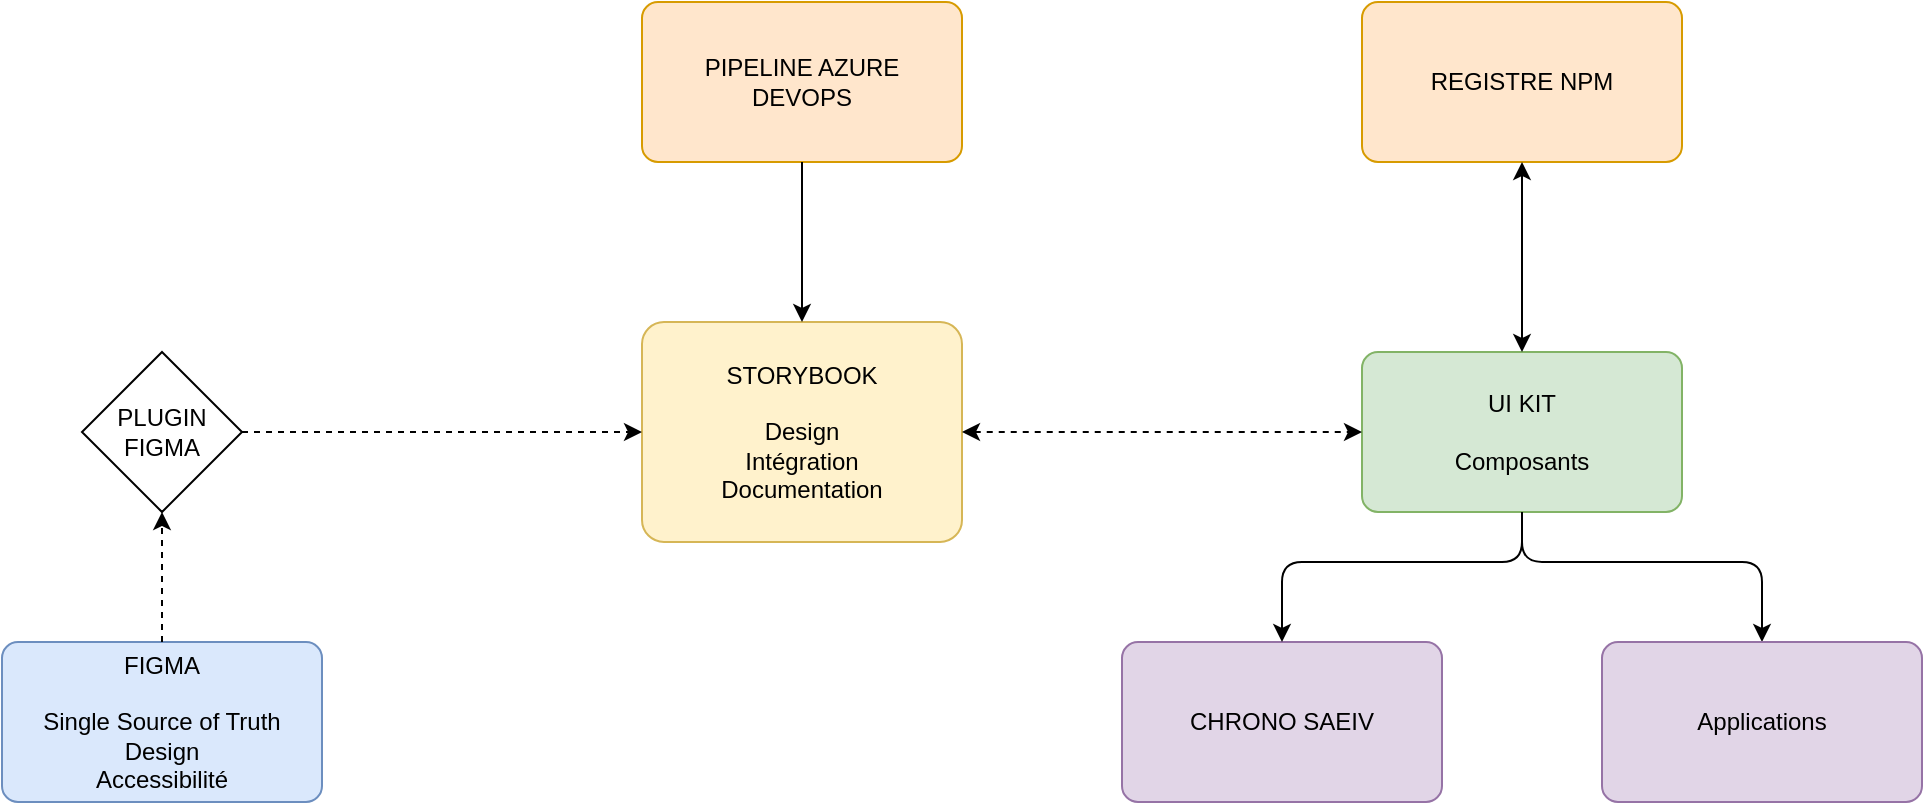 <mxfile version="15.0.3" type="github">
  <diagram name="Page-1" id="c7488fd3-1785-93aa-aadb-54a6760d102a">
    <mxGraphModel dx="1185" dy="643" grid="1" gridSize="10" guides="1" tooltips="1" connect="1" arrows="1" fold="1" page="1" pageScale="1" pageWidth="1100" pageHeight="850" background="none" math="0" shadow="0">
      <root>
        <mxCell id="0" />
        <mxCell id="1" parent="0" />
        <mxCell id="Tccu-ew2ln0pexr-4rRw-2" value="FIGMA&lt;br&gt;&lt;br&gt;Single Source of Truth&lt;br&gt;Design&lt;br&gt;Accessibilité" style="rounded=1;whiteSpace=wrap;html=1;arcSize=10;fillColor=#dae8fc;strokeColor=#6c8ebf;" vertex="1" parent="1">
          <mxGeometry x="40" y="440" width="160" height="80" as="geometry" />
        </mxCell>
        <mxCell id="Tccu-ew2ln0pexr-4rRw-3" value="STORYBOOK&lt;br&gt;&lt;br&gt;Design&lt;br&gt;Intégration&lt;br&gt;Documentation" style="rounded=1;whiteSpace=wrap;html=1;arcSize=10;fillColor=#fff2cc;strokeColor=#d6b656;" vertex="1" parent="1">
          <mxGeometry x="360" y="280" width="160" height="110" as="geometry" />
        </mxCell>
        <mxCell id="Tccu-ew2ln0pexr-4rRw-4" value="UI KIT&lt;br&gt;&lt;br&gt;Composants" style="rounded=1;whiteSpace=wrap;html=1;arcSize=10;fillColor=#d5e8d4;strokeColor=#82b366;" vertex="1" parent="1">
          <mxGeometry x="720" y="295" width="160" height="80" as="geometry" />
        </mxCell>
        <mxCell id="Tccu-ew2ln0pexr-4rRw-5" value="PIPELINE AZURE&lt;br&gt;DEVOPS" style="rounded=1;whiteSpace=wrap;html=1;arcSize=10;fillColor=#ffe6cc;strokeColor=#d79b00;" vertex="1" parent="1">
          <mxGeometry x="360" y="120" width="160" height="80" as="geometry" />
        </mxCell>
        <mxCell id="Tccu-ew2ln0pexr-4rRw-8" value="" style="endArrow=classic;html=1;exitX=0.5;exitY=0;exitDx=0;exitDy=0;jumpStyle=line;shadow=0;rounded=1;jumpSize=6;endSize=6;fixDash=1;ignoreEdge=0;orthogonalLoop=0;orthogonal=0;comic=0;backgroundOutline=0;dashed=1;entryX=0.5;entryY=1;entryDx=0;entryDy=0;" edge="1" parent="1" source="Tccu-ew2ln0pexr-4rRw-2" target="Tccu-ew2ln0pexr-4rRw-24">
          <mxGeometry width="50" height="50" relative="1" as="geometry">
            <mxPoint x="440" y="420" as="sourcePoint" />
            <mxPoint x="200" y="390" as="targetPoint" />
            <Array as="points" />
          </mxGeometry>
        </mxCell>
        <mxCell id="Tccu-ew2ln0pexr-4rRw-10" value="" style="endArrow=classic;startArrow=classic;html=1;entryX=0;entryY=0.5;entryDx=0;entryDy=0;exitX=1;exitY=0.5;exitDx=0;exitDy=0;dashed=1;" edge="1" parent="1" source="Tccu-ew2ln0pexr-4rRw-3" target="Tccu-ew2ln0pexr-4rRw-4">
          <mxGeometry width="50" height="50" relative="1" as="geometry">
            <mxPoint x="440" y="420" as="sourcePoint" />
            <mxPoint x="490" y="370" as="targetPoint" />
          </mxGeometry>
        </mxCell>
        <mxCell id="Tccu-ew2ln0pexr-4rRw-11" value="" style="endArrow=classic;html=1;entryX=0.5;entryY=0;entryDx=0;entryDy=0;exitX=0.5;exitY=1;exitDx=0;exitDy=0;" edge="1" parent="1" source="Tccu-ew2ln0pexr-4rRw-5" target="Tccu-ew2ln0pexr-4rRw-3">
          <mxGeometry width="50" height="50" relative="1" as="geometry">
            <mxPoint x="440" y="420" as="sourcePoint" />
            <mxPoint x="490" y="370" as="targetPoint" />
          </mxGeometry>
        </mxCell>
        <mxCell id="Tccu-ew2ln0pexr-4rRw-12" value="" style="endArrow=classic;html=1;exitX=0.5;exitY=1;exitDx=0;exitDy=0;entryX=0.5;entryY=0;entryDx=0;entryDy=0;" edge="1" parent="1" source="Tccu-ew2ln0pexr-4rRw-4" target="Tccu-ew2ln0pexr-4rRw-13">
          <mxGeometry width="50" height="50" relative="1" as="geometry">
            <mxPoint x="520" y="460" as="sourcePoint" />
            <mxPoint x="920" y="470" as="targetPoint" />
            <Array as="points">
              <mxPoint x="800" y="400" />
              <mxPoint x="920" y="400" />
              <mxPoint x="920" y="440" />
            </Array>
          </mxGeometry>
        </mxCell>
        <mxCell id="Tccu-ew2ln0pexr-4rRw-13" value="Applications" style="rounded=1;whiteSpace=wrap;html=1;arcSize=10;fillColor=#e1d5e7;strokeColor=#9673a6;" vertex="1" parent="1">
          <mxGeometry x="840" y="440" width="160" height="80" as="geometry" />
        </mxCell>
        <mxCell id="Tccu-ew2ln0pexr-4rRw-14" value="CHRONO SAEIV" style="rounded=1;whiteSpace=wrap;html=1;arcSize=10;fillColor=#e1d5e7;strokeColor=#9673a6;" vertex="1" parent="1">
          <mxGeometry x="600" y="440" width="160" height="80" as="geometry" />
        </mxCell>
        <mxCell id="Tccu-ew2ln0pexr-4rRw-15" value="" style="endArrow=classic;html=1;entryX=0.5;entryY=0;entryDx=0;entryDy=0;exitX=0.5;exitY=1;exitDx=0;exitDy=0;" edge="1" parent="1" source="Tccu-ew2ln0pexr-4rRw-4" target="Tccu-ew2ln0pexr-4rRw-14">
          <mxGeometry width="50" height="50" relative="1" as="geometry">
            <mxPoint x="760" y="410" as="sourcePoint" />
            <mxPoint x="650" y="450" as="targetPoint" />
            <Array as="points">
              <mxPoint x="800" y="400" />
              <mxPoint x="680" y="400" />
              <mxPoint x="680" y="440" />
            </Array>
          </mxGeometry>
        </mxCell>
        <mxCell id="Tccu-ew2ln0pexr-4rRw-18" value="REGISTRE NPM" style="rounded=1;whiteSpace=wrap;html=1;arcSize=10;fillColor=#ffe6cc;strokeColor=#d79b00;" vertex="1" parent="1">
          <mxGeometry x="720" y="120" width="160" height="80" as="geometry" />
        </mxCell>
        <mxCell id="Tccu-ew2ln0pexr-4rRw-21" value="" style="endArrow=classic;startArrow=classic;html=1;shadow=0;endSize=6;entryX=0.5;entryY=1;entryDx=0;entryDy=0;exitX=0.5;exitY=0;exitDx=0;exitDy=0;" edge="1" parent="1" source="Tccu-ew2ln0pexr-4rRw-4" target="Tccu-ew2ln0pexr-4rRw-18">
          <mxGeometry width="50" height="50" relative="1" as="geometry">
            <mxPoint x="770" y="280" as="sourcePoint" />
            <mxPoint x="820" y="230" as="targetPoint" />
          </mxGeometry>
        </mxCell>
        <mxCell id="Tccu-ew2ln0pexr-4rRw-24" value="PLUGIN FIGMA" style="rhombus;whiteSpace=wrap;html=1;" vertex="1" parent="1">
          <mxGeometry x="80" y="295" width="80" height="80" as="geometry" />
        </mxCell>
        <mxCell id="Tccu-ew2ln0pexr-4rRw-25" value="" style="endArrow=classic;html=1;exitX=1;exitY=0.5;exitDx=0;exitDy=0;jumpStyle=line;shadow=0;rounded=1;jumpSize=6;endSize=6;fixDash=1;ignoreEdge=0;orthogonalLoop=0;orthogonal=0;comic=0;backgroundOutline=0;dashed=1;entryX=0;entryY=0.5;entryDx=0;entryDy=0;" edge="1" parent="1" source="Tccu-ew2ln0pexr-4rRw-24" target="Tccu-ew2ln0pexr-4rRw-3">
          <mxGeometry width="50" height="50" relative="1" as="geometry">
            <mxPoint x="230" y="367.5" as="sourcePoint" />
            <mxPoint x="230" y="302.5" as="targetPoint" />
            <Array as="points" />
          </mxGeometry>
        </mxCell>
      </root>
    </mxGraphModel>
  </diagram>
</mxfile>

